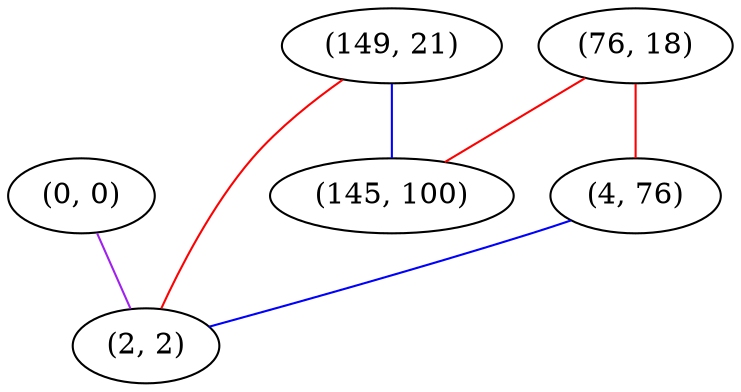 graph "" {
"(0, 0)";
"(149, 21)";
"(76, 18)";
"(4, 76)";
"(2, 2)";
"(145, 100)";
"(0, 0)" -- "(2, 2)"  [color=purple, key=0, weight=4];
"(149, 21)" -- "(145, 100)"  [color=blue, key=0, weight=3];
"(149, 21)" -- "(2, 2)"  [color=red, key=0, weight=1];
"(76, 18)" -- "(4, 76)"  [color=red, key=0, weight=1];
"(76, 18)" -- "(145, 100)"  [color=red, key=0, weight=1];
"(4, 76)" -- "(2, 2)"  [color=blue, key=0, weight=3];
}
